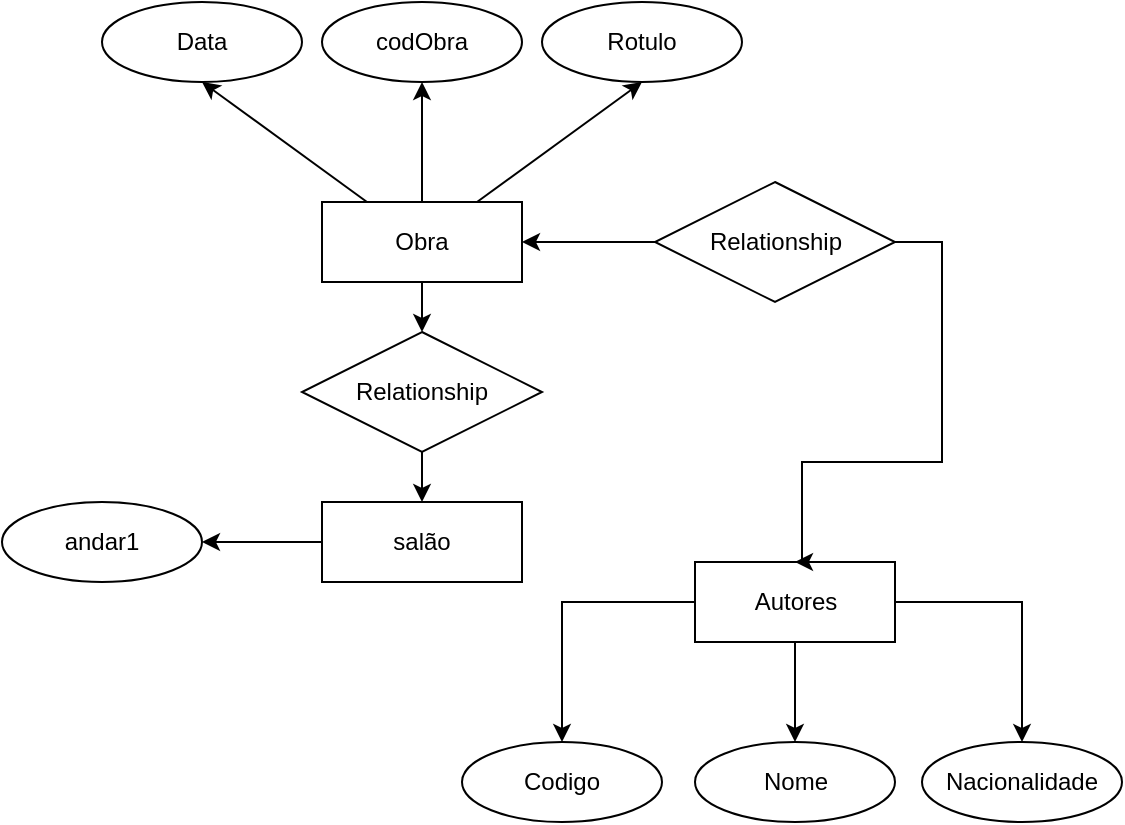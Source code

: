 <mxfile version="24.7.1" type="github">
  <diagram name="Página-1" id="OxANfDpcNyNm0T5rossn">
    <mxGraphModel dx="838" dy="468" grid="1" gridSize="10" guides="1" tooltips="1" connect="1" arrows="1" fold="1" page="1" pageScale="1" pageWidth="827" pageHeight="1169" math="0" shadow="0">
      <root>
        <mxCell id="0" />
        <mxCell id="1" parent="0" />
        <mxCell id="_4oNrM9BaCimTENDwuPG-86" style="edgeStyle=orthogonalEdgeStyle;rounded=0;orthogonalLoop=1;jettySize=auto;html=1;entryX=0.5;entryY=0;entryDx=0;entryDy=0;" edge="1" parent="1" source="_4oNrM9BaCimTENDwuPG-43" target="_4oNrM9BaCimTENDwuPG-51">
          <mxGeometry relative="1" as="geometry" />
        </mxCell>
        <mxCell id="_4oNrM9BaCimTENDwuPG-43" value="Relationship" style="shape=rhombus;perimeter=rhombusPerimeter;whiteSpace=wrap;html=1;align=center;" vertex="1" parent="1">
          <mxGeometry x="160" y="525" width="120" height="60" as="geometry" />
        </mxCell>
        <mxCell id="_4oNrM9BaCimTENDwuPG-48" style="rounded=0;orthogonalLoop=1;jettySize=auto;html=1;entryX=0.5;entryY=1;entryDx=0;entryDy=0;" edge="1" parent="1" source="_4oNrM9BaCimTENDwuPG-44" target="_4oNrM9BaCimTENDwuPG-45">
          <mxGeometry relative="1" as="geometry" />
        </mxCell>
        <mxCell id="_4oNrM9BaCimTENDwuPG-49" style="rounded=0;orthogonalLoop=1;jettySize=auto;html=1;entryX=0.5;entryY=1;entryDx=0;entryDy=0;" edge="1" parent="1" source="_4oNrM9BaCimTENDwuPG-44" target="_4oNrM9BaCimTENDwuPG-46">
          <mxGeometry relative="1" as="geometry" />
        </mxCell>
        <mxCell id="_4oNrM9BaCimTENDwuPG-85" style="edgeStyle=orthogonalEdgeStyle;rounded=0;orthogonalLoop=1;jettySize=auto;html=1;entryX=0.5;entryY=0;entryDx=0;entryDy=0;" edge="1" parent="1" source="_4oNrM9BaCimTENDwuPG-44" target="_4oNrM9BaCimTENDwuPG-43">
          <mxGeometry relative="1" as="geometry" />
        </mxCell>
        <mxCell id="_4oNrM9BaCimTENDwuPG-87" style="rounded=0;orthogonalLoop=1;jettySize=auto;html=1;entryX=0.5;entryY=1;entryDx=0;entryDy=0;" edge="1" parent="1" source="_4oNrM9BaCimTENDwuPG-44" target="_4oNrM9BaCimTENDwuPG-47">
          <mxGeometry relative="1" as="geometry" />
        </mxCell>
        <mxCell id="_4oNrM9BaCimTENDwuPG-44" value="Obra" style="whiteSpace=wrap;html=1;align=center;" vertex="1" parent="1">
          <mxGeometry x="170" y="460" width="100" height="40" as="geometry" />
        </mxCell>
        <mxCell id="_4oNrM9BaCimTENDwuPG-45" value="Rotulo" style="ellipse;whiteSpace=wrap;html=1;align=center;" vertex="1" parent="1">
          <mxGeometry x="280" y="360" width="100" height="40" as="geometry" />
        </mxCell>
        <mxCell id="_4oNrM9BaCimTENDwuPG-46" value="Data" style="ellipse;whiteSpace=wrap;html=1;align=center;" vertex="1" parent="1">
          <mxGeometry x="60" y="360" width="100" height="40" as="geometry" />
        </mxCell>
        <mxCell id="_4oNrM9BaCimTENDwuPG-47" value="codObra" style="ellipse;whiteSpace=wrap;html=1;align=center;" vertex="1" parent="1">
          <mxGeometry x="170" y="360" width="100" height="40" as="geometry" />
        </mxCell>
        <mxCell id="_4oNrM9BaCimTENDwuPG-60" style="edgeStyle=orthogonalEdgeStyle;rounded=0;orthogonalLoop=1;jettySize=auto;html=1;" edge="1" parent="1" source="_4oNrM9BaCimTENDwuPG-51" target="_4oNrM9BaCimTENDwuPG-52">
          <mxGeometry relative="1" as="geometry" />
        </mxCell>
        <mxCell id="_4oNrM9BaCimTENDwuPG-51" value="salão" style="whiteSpace=wrap;html=1;align=center;" vertex="1" parent="1">
          <mxGeometry x="170" y="610" width="100" height="40" as="geometry" />
        </mxCell>
        <mxCell id="_4oNrM9BaCimTENDwuPG-52" value="andar1" style="ellipse;whiteSpace=wrap;html=1;align=center;" vertex="1" parent="1">
          <mxGeometry x="10" y="610" width="100" height="40" as="geometry" />
        </mxCell>
        <mxCell id="_4oNrM9BaCimTENDwuPG-67" style="edgeStyle=orthogonalEdgeStyle;rounded=0;orthogonalLoop=1;jettySize=auto;html=1;entryX=0.5;entryY=0;entryDx=0;entryDy=0;" edge="1" parent="1" source="_4oNrM9BaCimTENDwuPG-63" target="_4oNrM9BaCimTENDwuPG-65">
          <mxGeometry relative="1" as="geometry" />
        </mxCell>
        <mxCell id="_4oNrM9BaCimTENDwuPG-68" style="edgeStyle=orthogonalEdgeStyle;rounded=0;orthogonalLoop=1;jettySize=auto;html=1;entryX=0.5;entryY=0;entryDx=0;entryDy=0;" edge="1" parent="1" source="_4oNrM9BaCimTENDwuPG-63" target="_4oNrM9BaCimTENDwuPG-64">
          <mxGeometry relative="1" as="geometry" />
        </mxCell>
        <mxCell id="_4oNrM9BaCimTENDwuPG-79" style="edgeStyle=orthogonalEdgeStyle;rounded=0;orthogonalLoop=1;jettySize=auto;html=1;" edge="1" parent="1" source="_4oNrM9BaCimTENDwuPG-63" target="_4oNrM9BaCimTENDwuPG-66">
          <mxGeometry relative="1" as="geometry" />
        </mxCell>
        <mxCell id="_4oNrM9BaCimTENDwuPG-63" value="Autores" style="whiteSpace=wrap;html=1;align=center;" vertex="1" parent="1">
          <mxGeometry x="356.5" y="640" width="100" height="40" as="geometry" />
        </mxCell>
        <mxCell id="_4oNrM9BaCimTENDwuPG-64" value="Codigo" style="ellipse;whiteSpace=wrap;html=1;align=center;" vertex="1" parent="1">
          <mxGeometry x="240" y="730" width="100" height="40" as="geometry" />
        </mxCell>
        <mxCell id="_4oNrM9BaCimTENDwuPG-65" value="Nome" style="ellipse;whiteSpace=wrap;html=1;align=center;" vertex="1" parent="1">
          <mxGeometry x="356.5" y="730" width="100" height="40" as="geometry" />
        </mxCell>
        <mxCell id="_4oNrM9BaCimTENDwuPG-66" value="Nacionalidade" style="ellipse;whiteSpace=wrap;html=1;align=center;" vertex="1" parent="1">
          <mxGeometry x="470" y="730" width="100" height="40" as="geometry" />
        </mxCell>
        <mxCell id="_4oNrM9BaCimTENDwuPG-80" style="edgeStyle=orthogonalEdgeStyle;rounded=0;orthogonalLoop=1;jettySize=auto;html=1;entryX=0.5;entryY=0;entryDx=0;entryDy=0;" edge="1" parent="1" source="_4oNrM9BaCimTENDwuPG-76" target="_4oNrM9BaCimTENDwuPG-63">
          <mxGeometry relative="1" as="geometry">
            <Array as="points">
              <mxPoint x="480" y="590" />
              <mxPoint x="410" y="590" />
              <mxPoint x="410" y="640" />
            </Array>
          </mxGeometry>
        </mxCell>
        <mxCell id="_4oNrM9BaCimTENDwuPG-84" style="edgeStyle=orthogonalEdgeStyle;rounded=0;orthogonalLoop=1;jettySize=auto;html=1;entryX=1;entryY=0.5;entryDx=0;entryDy=0;" edge="1" parent="1" source="_4oNrM9BaCimTENDwuPG-76" target="_4oNrM9BaCimTENDwuPG-44">
          <mxGeometry relative="1" as="geometry" />
        </mxCell>
        <mxCell id="_4oNrM9BaCimTENDwuPG-76" value="Relationship" style="shape=rhombus;perimeter=rhombusPerimeter;whiteSpace=wrap;html=1;align=center;" vertex="1" parent="1">
          <mxGeometry x="336.5" y="450" width="120" height="60" as="geometry" />
        </mxCell>
      </root>
    </mxGraphModel>
  </diagram>
</mxfile>
